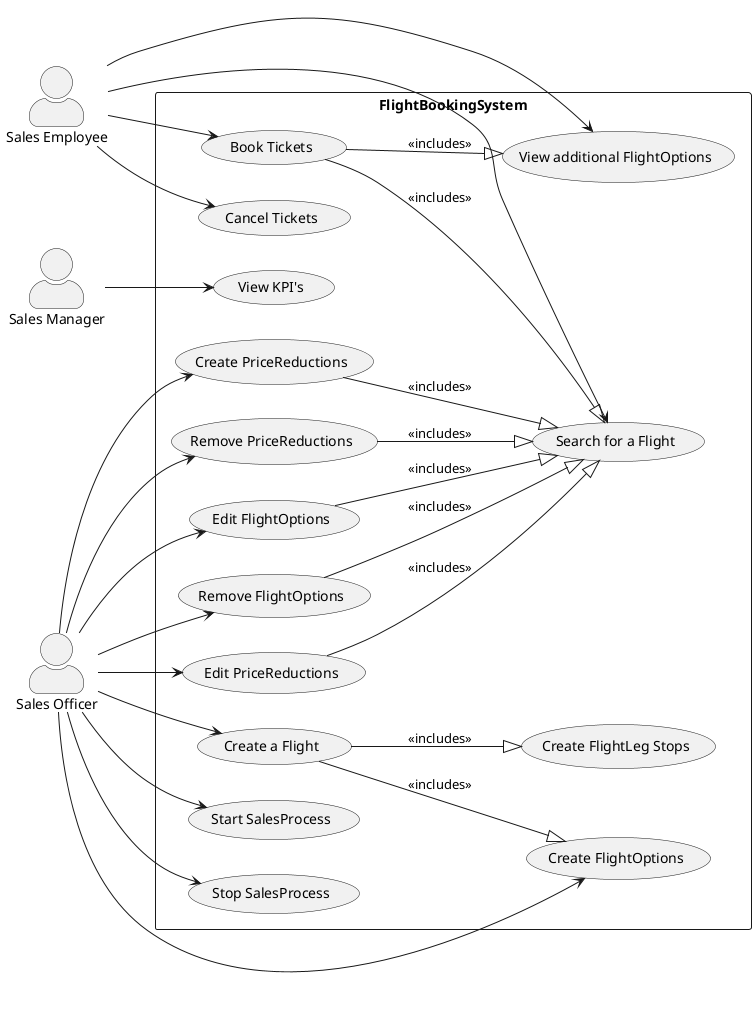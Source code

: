 @startuml
left to right direction
skinparam classAttributeIconSize 0
skinparam componentStyle uml2
skinparam actorStyle awesome
hide circle

actor "Sales Employee" as se
actor "Sales Manager" as sm
actor "Sales Officer" as so

rectangle FlightBookingSystem {
  usecase "Search for a Flight" as UC1
  usecase "Create a Flight" as UC2
  usecase "Book Tickets" as UC3
  usecase "Cancel Tickets" as UC10
  usecase "View additional FlightOptions" as UC4
  usecase "Create FlightOptions" as UC5
  usecase "Edit FlightOptions" as UC11
  usecase "Remove FlightOptions" as UC12
  usecase "View KPI's" as UC6
  usecase "Create PriceReductions" as UC7
  usecase "Edit PriceReductions" as UC13
  usecase "Remove PriceReductions" as UC14
  usecase "Start SalesProcess" as UC8
  usecase "Stop SalesProcess" as UC15
  usecase "Create FlightLeg Stops" as UC9
}

UC2 --|> UC9: <<includes>>
UC2 --|> UC5: <<includes>>

UC3 --|> UC1: <<includes>>
UC3 --|> UC4: <<includes>>

UC11 --|>UC1: <<includes>>
UC12 --|>UC1: <<includes>>
UC13 --|>UC1: <<includes>>
UC14 --|>UC1: <<includes>>
UC7 --|>UC1: <<includes>>

se --> UC1
se --> UC3
se --> UC4
se --> UC10

so --> UC2
so --> UC5
so --> UC7
so --> UC11
so --> UC12
so --> UC13
so --> UC14
so --> UC8
so --> UC15

sm --> UC6
@enduml